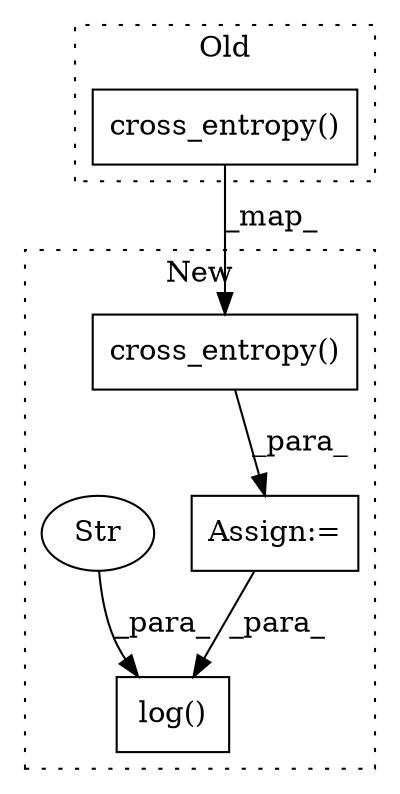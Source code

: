 digraph G {
subgraph cluster0 {
1 [label="cross_entropy()" a="75" s="1531,1555" l="16,1" shape="box"];
label = "Old";
style="dotted";
}
subgraph cluster1 {
2 [label="cross_entropy()" a="75" s="1340,1364" l="16,1" shape="box"];
3 [label="Assign:=" a="68" s="1337" l="3" shape="box"];
4 [label="log()" a="75" s="1374,1399" l="9,1" shape="box"];
5 [label="Str" a="66" s="1383" l="10" shape="ellipse"];
label = "New";
style="dotted";
}
1 -> 2 [label="_map_"];
2 -> 3 [label="_para_"];
3 -> 4 [label="_para_"];
5 -> 4 [label="_para_"];
}